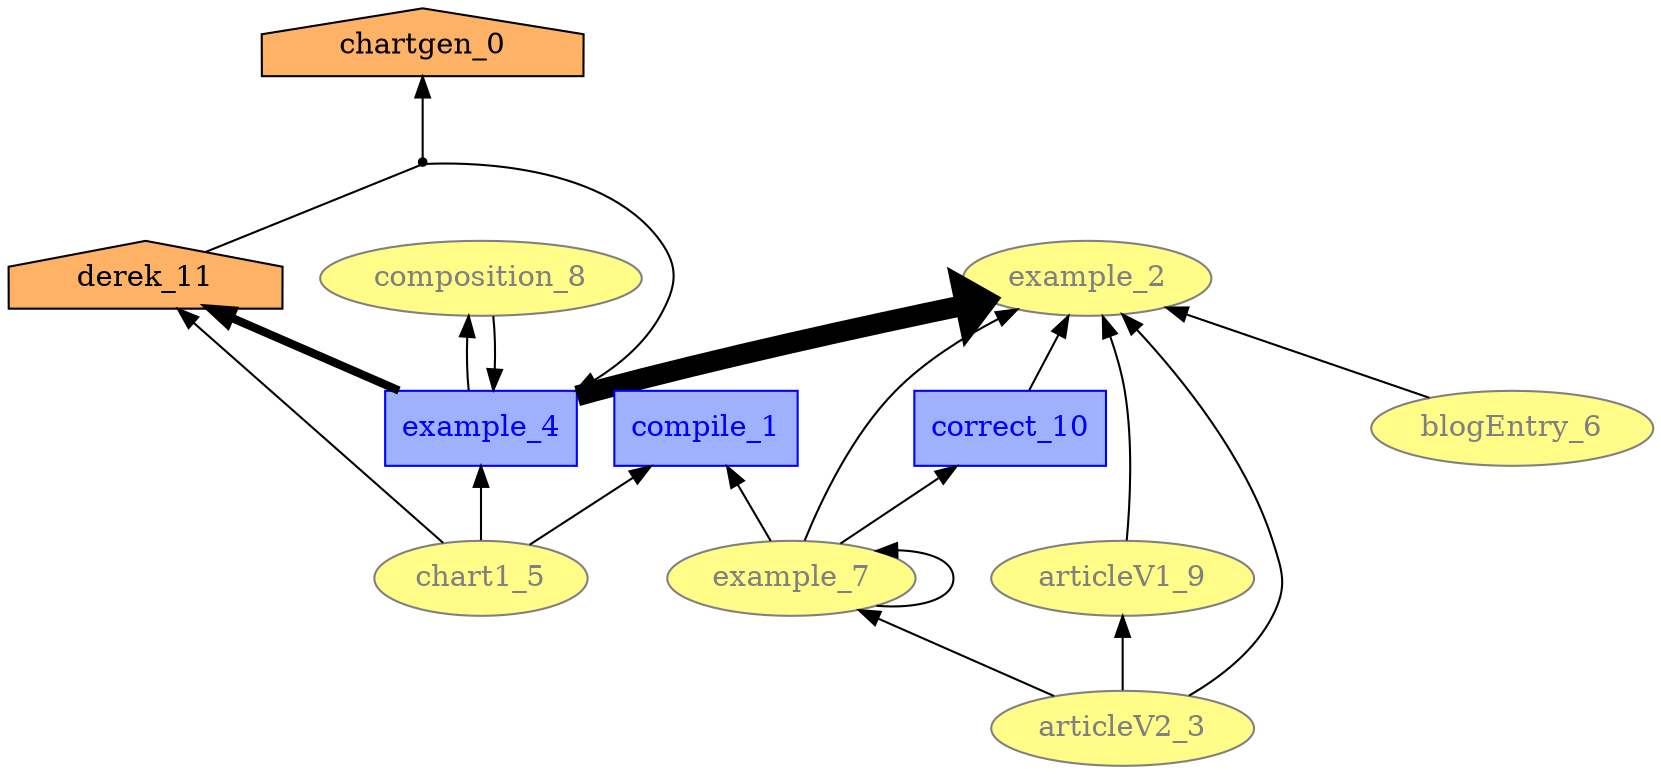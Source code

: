 digraph "PROV" { size="16,12"; rankdir="BT";
10	[ side="4",
	  fontcolor="#0000FF",
	  style="filled",
	  URL="T4",
	  label="example_4",
	  color="#0000FF",
	  fillcolor="#9FB1FC",
	  tooltip="T4",
	  shape="polygon",
	  width="1.0"]
8 -> 1	[ color="#000000",
	  penwidth="1.0"]

11 -> bn2	[ arrowhead="none",
	  color="#000000",
	  penwidth="1.0"]

0 -> 3	[ color="#000000",
	  penwidth="1.0"]

7	[ fontcolor="#808080",
	  style="filled",
	  URL="T6",
	  label="blogEntry_6",
	  color="#808080",
	  fillcolor="#FFFC87",
	  tooltip="T6",
	  shape="ellipse",
	  width="1.0"]
4 -> 11	[ color="#000000",
	  penwidth="1.0"]

5	[ fontcolor="#000000",
	  style="filled",
	  URL="T0",
	  label="chartgen_0",
	  color="#000000",
	  fillcolor="#FDB266",
	  tooltip="T0",
	  shape="house",
	  width="1.0"]
8	[ side="4",
	  fontcolor="#0000FF",
	  style="filled",
	  URL="T10",
	  label="correct_10",
	  color="#0000FF",
	  fillcolor="#9FB1FC",
	  tooltip="T10",
	  shape="polygon",
	  width="1.0"]
6	[ fontcolor="#808080",
	  style="filled",
	  URL="T9",
	  label="articleV1_9",
	  color="#808080",
	  fillcolor="#FFFC87",
	  tooltip="T9",
	  shape="ellipse",
	  width="1.0"]
4 -> 10	[ color="#000000",
	  penwidth="1.0"]

0	[ fontcolor="#808080",
	  style="filled",
	  URL="T7",
	  label="example_7",
	  color="#808080",
	  fillcolor="#FFFC87",
	  tooltip="T7",
	  shape="ellipse",
	  width="1.0"]
7 -> 1	[ color="#000000",
	  penwidth="1.0"]

4	[ fontcolor="#808080",
	  style="filled",
	  URL="T5",
	  label="chart1_5",
	  color="#808080",
	  fillcolor="#FFFC87",
	  tooltip="T5",
	  shape="ellipse",
	  width="1.0"]
10 -> 11	[ color="#000000",
	  penwidth="4.0"]

0 -> 0	[ color="#000000",
	  penwidth="1.0"]

10 -> 1	[ color="#000000",
	  penwidth="10.0"]

2	[ fontcolor="#808080",
	  style="filled",
	  URL="T8",
	  label="composition_8",
	  color="#808080",
	  fillcolor="#FFFC87",
	  tooltip="T8",
	  shape="ellipse",
	  width="1.0"]
4 -> 3	[ color="#000000",
	  penwidth="1.0"]

0 -> 1	[ color="#000000",
	  penwidth="1.0"]

bn2 -> 10	[ color="#000000",
	  penwidth="1.0"]

bn2 -> 5	[ color="#000000",
	  penwidth="1.0"]

9	[ fontcolor="#808080",
	  style="filled",
	  URL="T3",
	  label="articleV2_3",
	  color="#808080",
	  fillcolor="#FFFC87",
	  tooltip="T3",
	  shape="ellipse",
	  width="1.0"]
2 -> 10	[ color="#000000",
	  penwidth="1.0"]

9 -> 0	[ color="#000000",
	  penwidth="1.0"]

11	[ fontcolor="#000000",
	  style="filled",
	  URL="T11",
	  label="derek_11",
	  color="#000000",
	  fillcolor="#FDB266",
	  tooltip="T11",
	  shape="house",
	  width="1.0"]
0 -> 8	[ color="#000000",
	  penwidth="1.0"]

bn2	[ label="",
	  shape="point",
	  color="#000000"]
1	[ fontcolor="#808080",
	  style="filled",
	  URL="T2",
	  label="example_2",
	  color="#808080",
	  fillcolor="#FFFC87",
	  tooltip="T2",
	  shape="ellipse",
	  width="1.0"]
9 -> 1	[ color="#000000",
	  penwidth="1.0"]

10 -> 2	[ color="#000000",
	  penwidth="1.0"]

9 -> 6	[ color="#000000",
	  penwidth="1.0"]

6 -> 1	[ color="#000000",
	  penwidth="1.0"]

3	[ side="4",
	  fontcolor="#0000FF",
	  style="filled",
	  URL="T1",
	  label="compile_1",
	  color="#0000FF",
	  fillcolor="#9FB1FC",
	  tooltip="T1",
	  shape="polygon",
	  width="1.0"]
}
